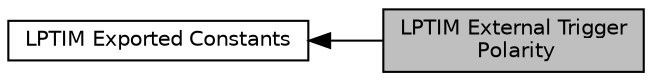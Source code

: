 digraph "LPTIM External Trigger Polarity"
{
  edge [fontname="Helvetica",fontsize="10",labelfontname="Helvetica",labelfontsize="10"];
  node [fontname="Helvetica",fontsize="10",shape=record];
  rankdir=LR;
  Node0 [label="LPTIM External Trigger\l Polarity",height=0.2,width=0.4,color="black", fillcolor="grey75", style="filled", fontcolor="black"];
  Node1 [label="LPTIM Exported Constants",height=0.2,width=0.4,color="black", fillcolor="white", style="filled",URL="$group___l_p_t_i_m___exported___constants.html"];
  Node1->Node0 [shape=plaintext, dir="back", style="solid"];
}
